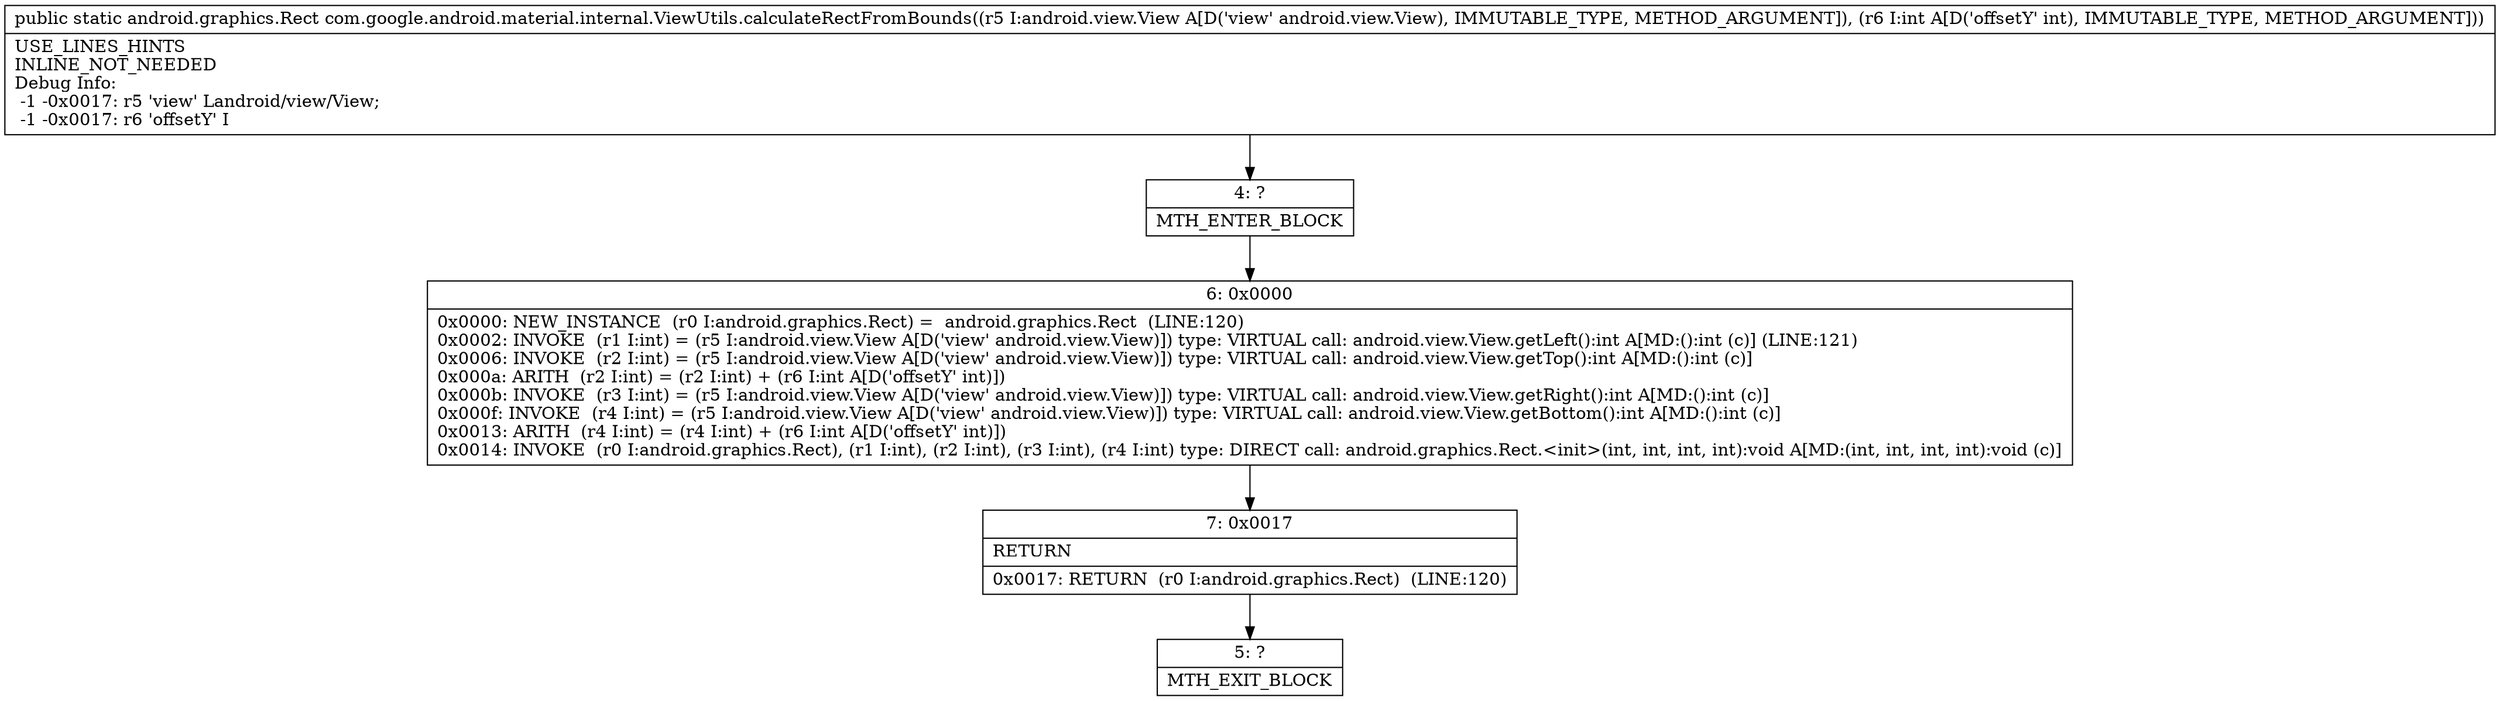 digraph "CFG forcom.google.android.material.internal.ViewUtils.calculateRectFromBounds(Landroid\/view\/View;I)Landroid\/graphics\/Rect;" {
Node_4 [shape=record,label="{4\:\ ?|MTH_ENTER_BLOCK\l}"];
Node_6 [shape=record,label="{6\:\ 0x0000|0x0000: NEW_INSTANCE  (r0 I:android.graphics.Rect) =  android.graphics.Rect  (LINE:120)\l0x0002: INVOKE  (r1 I:int) = (r5 I:android.view.View A[D('view' android.view.View)]) type: VIRTUAL call: android.view.View.getLeft():int A[MD:():int (c)] (LINE:121)\l0x0006: INVOKE  (r2 I:int) = (r5 I:android.view.View A[D('view' android.view.View)]) type: VIRTUAL call: android.view.View.getTop():int A[MD:():int (c)]\l0x000a: ARITH  (r2 I:int) = (r2 I:int) + (r6 I:int A[D('offsetY' int)]) \l0x000b: INVOKE  (r3 I:int) = (r5 I:android.view.View A[D('view' android.view.View)]) type: VIRTUAL call: android.view.View.getRight():int A[MD:():int (c)]\l0x000f: INVOKE  (r4 I:int) = (r5 I:android.view.View A[D('view' android.view.View)]) type: VIRTUAL call: android.view.View.getBottom():int A[MD:():int (c)]\l0x0013: ARITH  (r4 I:int) = (r4 I:int) + (r6 I:int A[D('offsetY' int)]) \l0x0014: INVOKE  (r0 I:android.graphics.Rect), (r1 I:int), (r2 I:int), (r3 I:int), (r4 I:int) type: DIRECT call: android.graphics.Rect.\<init\>(int, int, int, int):void A[MD:(int, int, int, int):void (c)]\l}"];
Node_7 [shape=record,label="{7\:\ 0x0017|RETURN\l|0x0017: RETURN  (r0 I:android.graphics.Rect)  (LINE:120)\l}"];
Node_5 [shape=record,label="{5\:\ ?|MTH_EXIT_BLOCK\l}"];
MethodNode[shape=record,label="{public static android.graphics.Rect com.google.android.material.internal.ViewUtils.calculateRectFromBounds((r5 I:android.view.View A[D('view' android.view.View), IMMUTABLE_TYPE, METHOD_ARGUMENT]), (r6 I:int A[D('offsetY' int), IMMUTABLE_TYPE, METHOD_ARGUMENT]))  | USE_LINES_HINTS\lINLINE_NOT_NEEDED\lDebug Info:\l  \-1 \-0x0017: r5 'view' Landroid\/view\/View;\l  \-1 \-0x0017: r6 'offsetY' I\l}"];
MethodNode -> Node_4;Node_4 -> Node_6;
Node_6 -> Node_7;
Node_7 -> Node_5;
}

